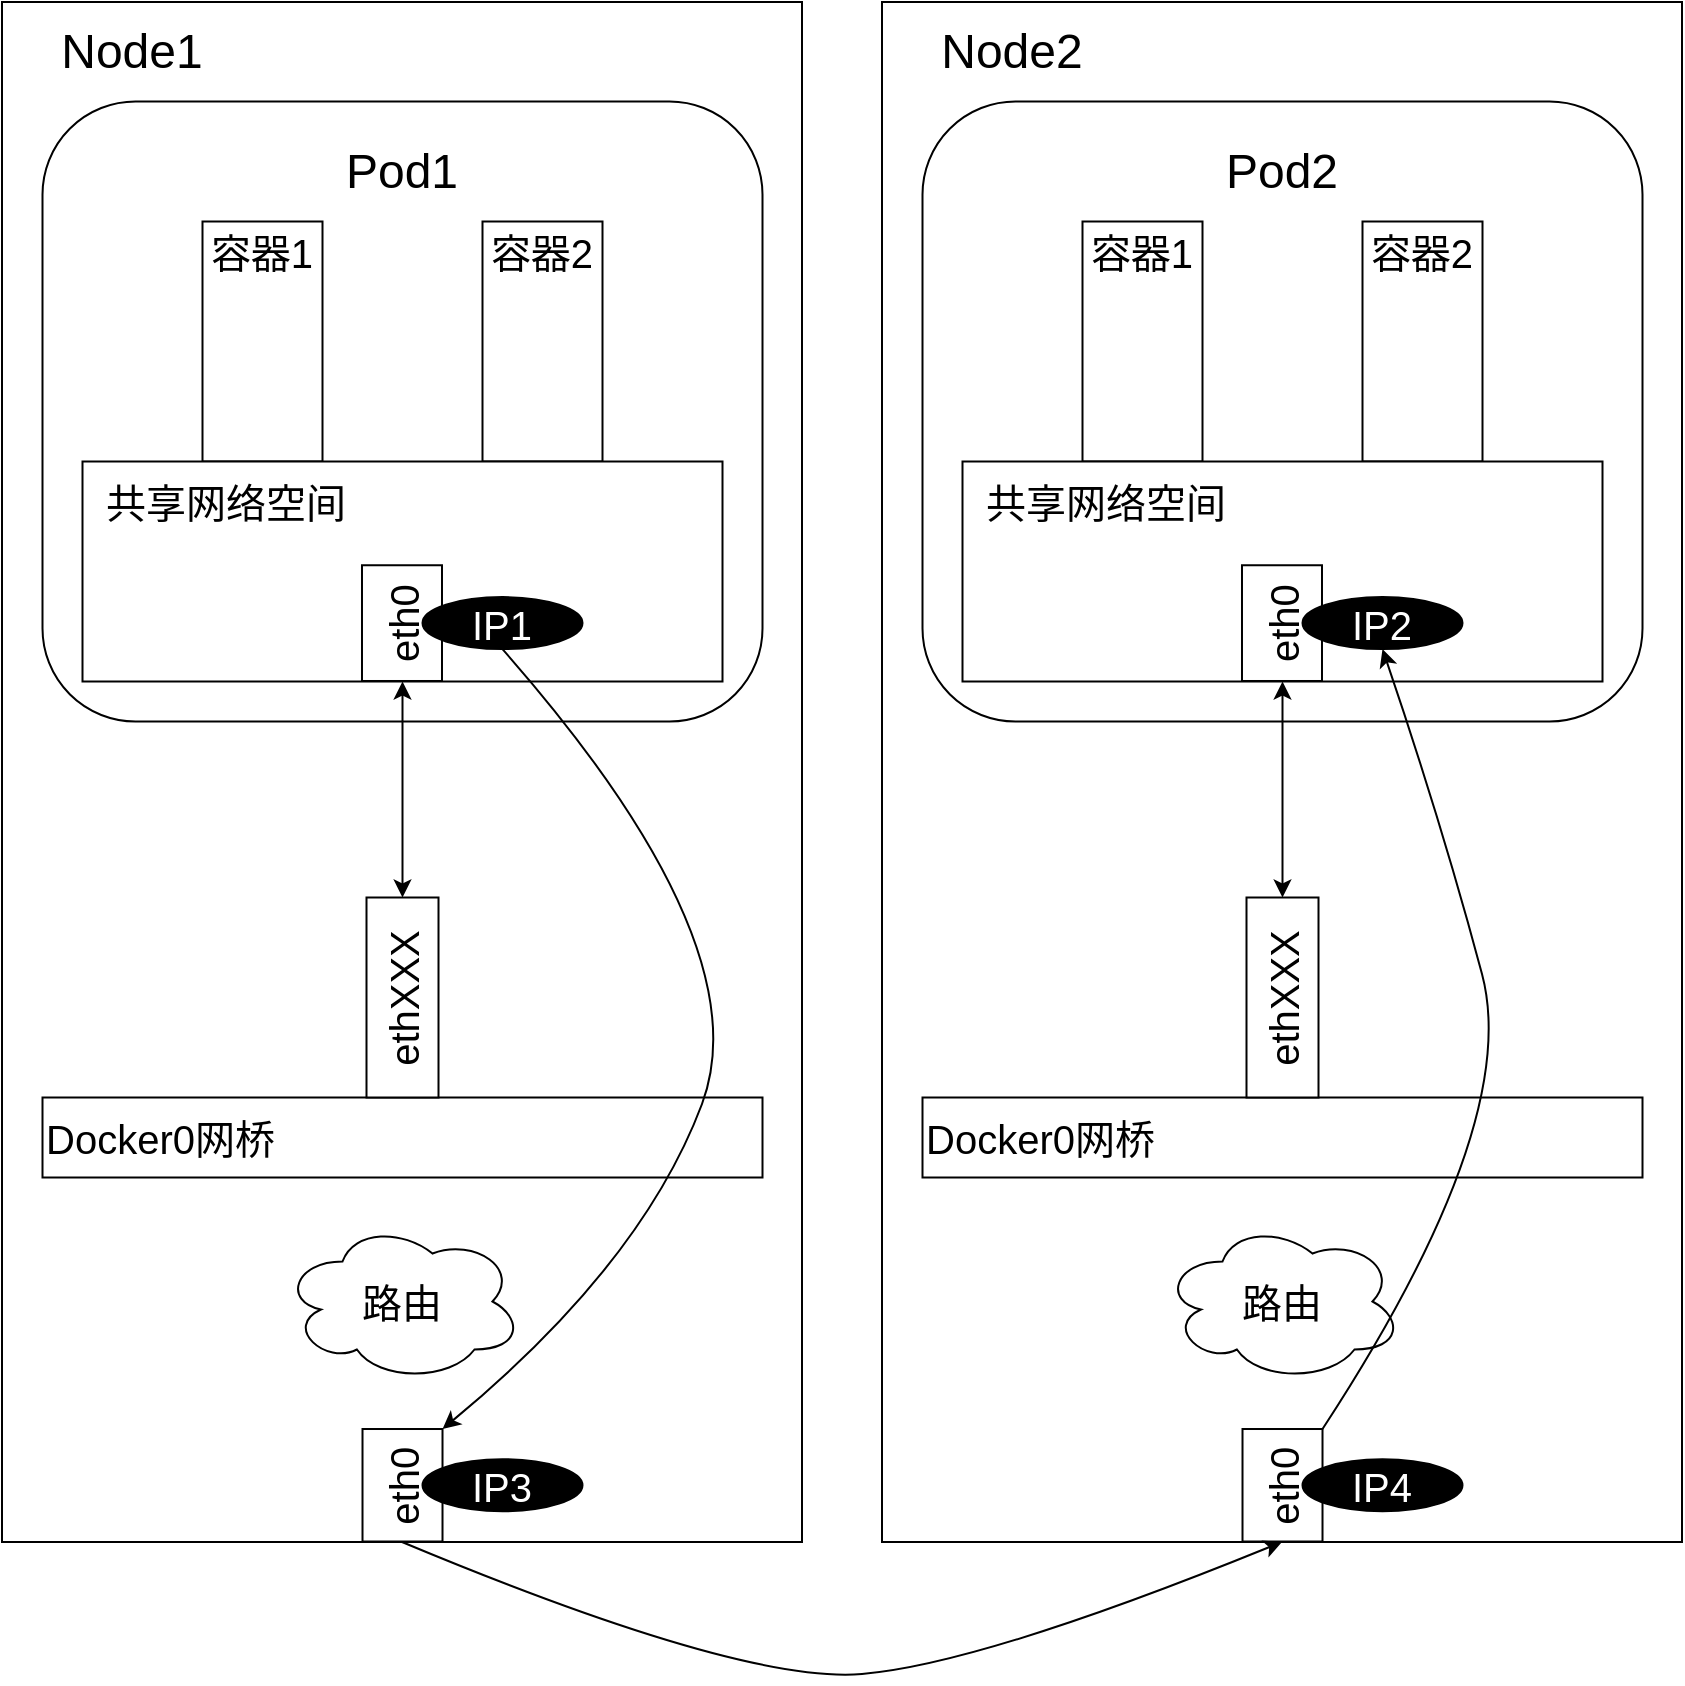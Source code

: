 <mxfile version="21.6.1" type="device">
  <diagram name="第 1 页" id="8mqrnvBVkG160b-jLDeI">
    <mxGraphModel dx="1373" dy="1025" grid="1" gridSize="10" guides="1" tooltips="1" connect="1" arrows="1" fold="1" page="1" pageScale="1" pageWidth="1169" pageHeight="827" math="0" shadow="0">
      <root>
        <mxCell id="0" />
        <mxCell id="1" parent="0" />
        <mxCell id="C2iTBXbDSjKEMEDDIJu_-45" value="" style="group" vertex="1" connectable="0" parent="1">
          <mxGeometry x="80" y="29" width="840" height="841" as="geometry" />
        </mxCell>
        <mxCell id="C2iTBXbDSjKEMEDDIJu_-18" value="" style="group" vertex="1" connectable="0" parent="C2iTBXbDSjKEMEDDIJu_-45">
          <mxGeometry x="440" width="400" height="770" as="geometry" />
        </mxCell>
        <mxCell id="C2iTBXbDSjKEMEDDIJu_-25" value="" style="rounded=1;whiteSpace=wrap;html=1;fillColor=none;container=0;" vertex="1" parent="C2iTBXbDSjKEMEDDIJu_-18">
          <mxGeometry x="20.25" y="49.75" width="360" height="310" as="geometry" />
        </mxCell>
        <mxCell id="C2iTBXbDSjKEMEDDIJu_-19" value="" style="rounded=0;whiteSpace=wrap;html=1;rotation=90;fillColor=none;container=0;" vertex="1" parent="C2iTBXbDSjKEMEDDIJu_-18">
          <mxGeometry x="-185" y="185" width="770" height="400" as="geometry" />
        </mxCell>
        <mxCell id="C2iTBXbDSjKEMEDDIJu_-20" value="" style="rounded=0;whiteSpace=wrap;html=1;rotation=90;container=0;" vertex="1" parent="C2iTBXbDSjKEMEDDIJu_-18">
          <mxGeometry x="70.25" y="139.75" width="120" height="60" as="geometry" />
        </mxCell>
        <mxCell id="C2iTBXbDSjKEMEDDIJu_-21" value="" style="rounded=0;whiteSpace=wrap;html=1;rotation=90;container=0;" vertex="1" parent="C2iTBXbDSjKEMEDDIJu_-18">
          <mxGeometry x="210.25" y="139.75" width="120" height="60" as="geometry" />
        </mxCell>
        <mxCell id="C2iTBXbDSjKEMEDDIJu_-22" value="容器1" style="text;html=1;strokeColor=none;fillColor=none;align=center;verticalAlign=middle;whiteSpace=wrap;rounded=0;fontSize=20;container=0;" vertex="1" parent="C2iTBXbDSjKEMEDDIJu_-18">
          <mxGeometry x="100.25" y="109.75" width="60" height="30" as="geometry" />
        </mxCell>
        <mxCell id="C2iTBXbDSjKEMEDDIJu_-23" value="容器2" style="text;html=1;strokeColor=none;fillColor=none;align=center;verticalAlign=middle;whiteSpace=wrap;rounded=0;fontSize=20;container=0;" vertex="1" parent="C2iTBXbDSjKEMEDDIJu_-18">
          <mxGeometry x="240.25" y="109.75" width="60" height="30" as="geometry" />
        </mxCell>
        <mxCell id="C2iTBXbDSjKEMEDDIJu_-24" value="&lt;font style=&quot;font-size: 24px;&quot;&gt;Pod2&lt;/font&gt;" style="text;html=1;strokeColor=none;fillColor=none;align=center;verticalAlign=middle;whiteSpace=wrap;rounded=0;container=0;" vertex="1" parent="C2iTBXbDSjKEMEDDIJu_-18">
          <mxGeometry x="120.25" y="69.75" width="160" height="30" as="geometry" />
        </mxCell>
        <mxCell id="C2iTBXbDSjKEMEDDIJu_-26" value="" style="rounded=0;whiteSpace=wrap;html=1;container=0;" vertex="1" parent="C2iTBXbDSjKEMEDDIJu_-18">
          <mxGeometry x="40.25" y="229.75" width="320" height="110" as="geometry" />
        </mxCell>
        <mxCell id="C2iTBXbDSjKEMEDDIJu_-27" value="共享网络空间" style="text;html=1;strokeColor=none;fillColor=none;align=left;verticalAlign=middle;whiteSpace=wrap;rounded=0;fontSize=20;container=0;" vertex="1" parent="C2iTBXbDSjKEMEDDIJu_-18">
          <mxGeometry x="50.25" y="229.75" width="130" height="40" as="geometry" />
        </mxCell>
        <mxCell id="C2iTBXbDSjKEMEDDIJu_-28" value="Docker0网桥" style="rounded=0;whiteSpace=wrap;html=1;align=left;fontSize=20;container=0;" vertex="1" parent="C2iTBXbDSjKEMEDDIJu_-18">
          <mxGeometry x="20.25" y="547.75" width="360" height="40" as="geometry" />
        </mxCell>
        <mxCell id="C2iTBXbDSjKEMEDDIJu_-29" value="ethXXX" style="rounded=0;whiteSpace=wrap;html=1;fontSize=20;rotation=-90;container=0;" vertex="1" parent="C2iTBXbDSjKEMEDDIJu_-18">
          <mxGeometry x="150.25" y="479.75" width="100" height="36" as="geometry" />
        </mxCell>
        <mxCell id="C2iTBXbDSjKEMEDDIJu_-30" value="" style="endArrow=classic;startArrow=classic;html=1;rounded=0;entryX=0.5;entryY=1;entryDx=0;entryDy=0;exitX=1;exitY=0.5;exitDx=0;exitDy=0;" edge="1" parent="C2iTBXbDSjKEMEDDIJu_-18" source="C2iTBXbDSjKEMEDDIJu_-29" target="C2iTBXbDSjKEMEDDIJu_-26">
          <mxGeometry width="50" height="50" relative="1" as="geometry">
            <mxPoint x="-19.75" y="469.75" as="sourcePoint" />
            <mxPoint x="30.25" y="419.75" as="targetPoint" />
          </mxGeometry>
        </mxCell>
        <mxCell id="C2iTBXbDSjKEMEDDIJu_-31" value="路由" style="ellipse;shape=cloud;whiteSpace=wrap;html=1;fontSize=20;container=0;" vertex="1" parent="C2iTBXbDSjKEMEDDIJu_-18">
          <mxGeometry x="140.25" y="609.75" width="120" height="80" as="geometry" />
        </mxCell>
        <mxCell id="C2iTBXbDSjKEMEDDIJu_-32" value="Node2" style="text;html=1;strokeColor=none;fillColor=none;align=center;verticalAlign=middle;whiteSpace=wrap;rounded=0;fontSize=24;container=0;" vertex="1" parent="C2iTBXbDSjKEMEDDIJu_-18">
          <mxGeometry x="20.25" y="9.75" width="90" height="30" as="geometry" />
        </mxCell>
        <mxCell id="C2iTBXbDSjKEMEDDIJu_-33" value="&lt;font style=&quot;font-size: 20px;&quot;&gt;eth0&lt;/font&gt;" style="rounded=0;whiteSpace=wrap;html=1;rotation=-90;" vertex="1" parent="C2iTBXbDSjKEMEDDIJu_-18">
          <mxGeometry x="172.13" y="721.63" width="56.25" height="40" as="geometry" />
        </mxCell>
        <mxCell id="C2iTBXbDSjKEMEDDIJu_-34" value="&lt;font style=&quot;font-size: 20px;&quot;&gt;eth0&lt;/font&gt;" style="rounded=0;whiteSpace=wrap;html=1;rotation=-90;" vertex="1" parent="C2iTBXbDSjKEMEDDIJu_-18">
          <mxGeometry x="171.06" y="290.56" width="57.87" height="40" as="geometry" />
        </mxCell>
        <mxCell id="C2iTBXbDSjKEMEDDIJu_-38" value="&lt;font color=&quot;#ffffff&quot; style=&quot;font-size: 20px;&quot;&gt;IP4&lt;/font&gt;" style="ellipse;whiteSpace=wrap;html=1;fillColor=#000000;" vertex="1" parent="C2iTBXbDSjKEMEDDIJu_-18">
          <mxGeometry x="210.25" y="728.63" width="80" height="26" as="geometry" />
        </mxCell>
        <mxCell id="C2iTBXbDSjKEMEDDIJu_-37" value="&lt;font color=&quot;#ffffff&quot; style=&quot;font-size: 20px;&quot;&gt;IP2&lt;/font&gt;" style="ellipse;whiteSpace=wrap;html=1;fillColor=#000000;" vertex="1" parent="C2iTBXbDSjKEMEDDIJu_-18">
          <mxGeometry x="210.25" y="297.56" width="80" height="26" as="geometry" />
        </mxCell>
        <mxCell id="C2iTBXbDSjKEMEDDIJu_-44" value="" style="curved=1;endArrow=classic;html=1;rounded=0;entryX=0.5;entryY=1;entryDx=0;entryDy=0;exitX=1;exitY=1;exitDx=0;exitDy=0;startArrow=none;startFill=0;" edge="1" parent="C2iTBXbDSjKEMEDDIJu_-18" source="C2iTBXbDSjKEMEDDIJu_-33" target="C2iTBXbDSjKEMEDDIJu_-37">
          <mxGeometry width="50" height="50" relative="1" as="geometry">
            <mxPoint x="320" y="681" as="sourcePoint" />
            <mxPoint x="760" y="681" as="targetPoint" />
            <Array as="points">
              <mxPoint x="320" y="561" />
              <mxPoint x="280" y="411" />
            </Array>
          </mxGeometry>
        </mxCell>
        <mxCell id="C2iTBXbDSjKEMEDDIJu_-1" value="" style="group" vertex="1" connectable="0" parent="C2iTBXbDSjKEMEDDIJu_-45">
          <mxGeometry width="400" height="770" as="geometry" />
        </mxCell>
        <mxCell id="C2iTBXbDSjKEMEDDIJu_-8" value="" style="rounded=1;whiteSpace=wrap;html=1;fillColor=none;container=0;" vertex="1" parent="C2iTBXbDSjKEMEDDIJu_-1">
          <mxGeometry x="20.25" y="49.75" width="360" height="310" as="geometry" />
        </mxCell>
        <mxCell id="C2iTBXbDSjKEMEDDIJu_-2" value="" style="rounded=0;whiteSpace=wrap;html=1;rotation=90;fillColor=none;container=0;" vertex="1" parent="C2iTBXbDSjKEMEDDIJu_-1">
          <mxGeometry x="-185" y="185" width="770" height="400" as="geometry" />
        </mxCell>
        <mxCell id="C2iTBXbDSjKEMEDDIJu_-3" value="" style="rounded=0;whiteSpace=wrap;html=1;rotation=90;container=0;" vertex="1" parent="C2iTBXbDSjKEMEDDIJu_-1">
          <mxGeometry x="70.25" y="139.75" width="120" height="60" as="geometry" />
        </mxCell>
        <mxCell id="C2iTBXbDSjKEMEDDIJu_-4" value="" style="rounded=0;whiteSpace=wrap;html=1;rotation=90;container=0;" vertex="1" parent="C2iTBXbDSjKEMEDDIJu_-1">
          <mxGeometry x="210.25" y="139.75" width="120" height="60" as="geometry" />
        </mxCell>
        <mxCell id="C2iTBXbDSjKEMEDDIJu_-5" value="容器1" style="text;html=1;strokeColor=none;fillColor=none;align=center;verticalAlign=middle;whiteSpace=wrap;rounded=0;fontSize=20;container=0;" vertex="1" parent="C2iTBXbDSjKEMEDDIJu_-1">
          <mxGeometry x="100.25" y="109.75" width="60" height="30" as="geometry" />
        </mxCell>
        <mxCell id="C2iTBXbDSjKEMEDDIJu_-6" value="容器2" style="text;html=1;strokeColor=none;fillColor=none;align=center;verticalAlign=middle;whiteSpace=wrap;rounded=0;fontSize=20;container=0;" vertex="1" parent="C2iTBXbDSjKEMEDDIJu_-1">
          <mxGeometry x="240.25" y="109.75" width="60" height="30" as="geometry" />
        </mxCell>
        <mxCell id="C2iTBXbDSjKEMEDDIJu_-7" value="&lt;font style=&quot;font-size: 24px;&quot;&gt;Pod1&lt;/font&gt;" style="text;html=1;strokeColor=none;fillColor=none;align=center;verticalAlign=middle;whiteSpace=wrap;rounded=0;container=0;" vertex="1" parent="C2iTBXbDSjKEMEDDIJu_-1">
          <mxGeometry x="120.25" y="69.75" width="160" height="30" as="geometry" />
        </mxCell>
        <mxCell id="C2iTBXbDSjKEMEDDIJu_-9" value="" style="rounded=0;whiteSpace=wrap;html=1;container=0;" vertex="1" parent="C2iTBXbDSjKEMEDDIJu_-1">
          <mxGeometry x="40.25" y="229.75" width="320" height="110" as="geometry" />
        </mxCell>
        <mxCell id="C2iTBXbDSjKEMEDDIJu_-10" value="共享网络空间" style="text;html=1;strokeColor=none;fillColor=none;align=left;verticalAlign=middle;whiteSpace=wrap;rounded=0;fontSize=20;container=0;" vertex="1" parent="C2iTBXbDSjKEMEDDIJu_-1">
          <mxGeometry x="50.25" y="229.75" width="130" height="40" as="geometry" />
        </mxCell>
        <mxCell id="C2iTBXbDSjKEMEDDIJu_-11" value="Docker0网桥" style="rounded=0;whiteSpace=wrap;html=1;align=left;fontSize=20;container=0;" vertex="1" parent="C2iTBXbDSjKEMEDDIJu_-1">
          <mxGeometry x="20.25" y="547.75" width="360" height="40" as="geometry" />
        </mxCell>
        <mxCell id="C2iTBXbDSjKEMEDDIJu_-12" value="ethXXX" style="rounded=0;whiteSpace=wrap;html=1;fontSize=20;rotation=-90;container=0;" vertex="1" parent="C2iTBXbDSjKEMEDDIJu_-1">
          <mxGeometry x="150.25" y="479.75" width="100" height="36" as="geometry" />
        </mxCell>
        <mxCell id="C2iTBXbDSjKEMEDDIJu_-13" value="" style="endArrow=classic;startArrow=classic;html=1;rounded=0;entryX=0.5;entryY=1;entryDx=0;entryDy=0;exitX=1;exitY=0.5;exitDx=0;exitDy=0;" edge="1" parent="C2iTBXbDSjKEMEDDIJu_-1" source="C2iTBXbDSjKEMEDDIJu_-12" target="C2iTBXbDSjKEMEDDIJu_-9">
          <mxGeometry width="50" height="50" relative="1" as="geometry">
            <mxPoint x="-19.75" y="469.75" as="sourcePoint" />
            <mxPoint x="30.25" y="419.75" as="targetPoint" />
          </mxGeometry>
        </mxCell>
        <mxCell id="C2iTBXbDSjKEMEDDIJu_-14" value="路由" style="ellipse;shape=cloud;whiteSpace=wrap;html=1;fontSize=20;container=0;" vertex="1" parent="C2iTBXbDSjKEMEDDIJu_-1">
          <mxGeometry x="140.25" y="609.75" width="120" height="80" as="geometry" />
        </mxCell>
        <mxCell id="C2iTBXbDSjKEMEDDIJu_-15" value="Node1" style="text;html=1;strokeColor=none;fillColor=none;align=center;verticalAlign=middle;whiteSpace=wrap;rounded=0;fontSize=24;container=0;" vertex="1" parent="C2iTBXbDSjKEMEDDIJu_-1">
          <mxGeometry x="20.25" y="9.75" width="90" height="30" as="geometry" />
        </mxCell>
        <mxCell id="C2iTBXbDSjKEMEDDIJu_-16" value="&lt;font style=&quot;font-size: 20px;&quot;&gt;eth0&lt;/font&gt;" style="rounded=0;whiteSpace=wrap;html=1;rotation=-90;" vertex="1" parent="C2iTBXbDSjKEMEDDIJu_-1">
          <mxGeometry x="172.13" y="721.63" width="56.25" height="40" as="geometry" />
        </mxCell>
        <mxCell id="C2iTBXbDSjKEMEDDIJu_-17" value="&lt;font style=&quot;font-size: 20px;&quot;&gt;eth0&lt;/font&gt;" style="rounded=0;whiteSpace=wrap;html=1;rotation=-90;" vertex="1" parent="C2iTBXbDSjKEMEDDIJu_-1">
          <mxGeometry x="171.06" y="290.56" width="57.87" height="40" as="geometry" />
        </mxCell>
        <mxCell id="C2iTBXbDSjKEMEDDIJu_-36" value="&lt;font color=&quot;#ffffff&quot; style=&quot;font-size: 20px;&quot;&gt;IP3&lt;br&gt;&lt;/font&gt;" style="ellipse;whiteSpace=wrap;html=1;fillColor=#000000;" vertex="1" parent="C2iTBXbDSjKEMEDDIJu_-1">
          <mxGeometry x="210.25" y="728.63" width="80" height="26" as="geometry" />
        </mxCell>
        <mxCell id="C2iTBXbDSjKEMEDDIJu_-35" value="&lt;font color=&quot;#ffffff&quot; style=&quot;font-size: 20px;&quot;&gt;IP1&lt;/font&gt;" style="ellipse;whiteSpace=wrap;html=1;fillColor=#000000;" vertex="1" parent="C2iTBXbDSjKEMEDDIJu_-1">
          <mxGeometry x="210.25" y="297.56" width="80" height="26" as="geometry" />
        </mxCell>
        <mxCell id="C2iTBXbDSjKEMEDDIJu_-43" value="" style="curved=1;endArrow=classic;html=1;rounded=0;entryX=1;entryY=1;entryDx=0;entryDy=0;exitX=0.5;exitY=1;exitDx=0;exitDy=0;startArrow=none;startFill=0;" edge="1" parent="C2iTBXbDSjKEMEDDIJu_-1" source="C2iTBXbDSjKEMEDDIJu_-35" target="C2iTBXbDSjKEMEDDIJu_-16">
          <mxGeometry width="50" height="50" relative="1" as="geometry">
            <mxPoint x="240.25" y="421" as="sourcePoint" />
            <mxPoint x="680.25" y="421" as="targetPoint" />
            <Array as="points">
              <mxPoint x="380" y="471" />
              <mxPoint x="320" y="631" />
            </Array>
          </mxGeometry>
        </mxCell>
        <mxCell id="C2iTBXbDSjKEMEDDIJu_-42" value="" style="curved=1;endArrow=classic;html=1;rounded=0;entryX=1;entryY=0.5;entryDx=0;entryDy=0;exitX=1;exitY=0.5;exitDx=0;exitDy=0;startArrow=none;startFill=0;" edge="1" parent="C2iTBXbDSjKEMEDDIJu_-45" source="C2iTBXbDSjKEMEDDIJu_-2" target="C2iTBXbDSjKEMEDDIJu_-19">
          <mxGeometry width="50" height="50" relative="1" as="geometry">
            <mxPoint x="400" y="871" as="sourcePoint" />
            <mxPoint x="450" y="821" as="targetPoint" />
            <Array as="points">
              <mxPoint x="370" y="841" />
              <mxPoint x="490" y="831" />
            </Array>
          </mxGeometry>
        </mxCell>
      </root>
    </mxGraphModel>
  </diagram>
</mxfile>
